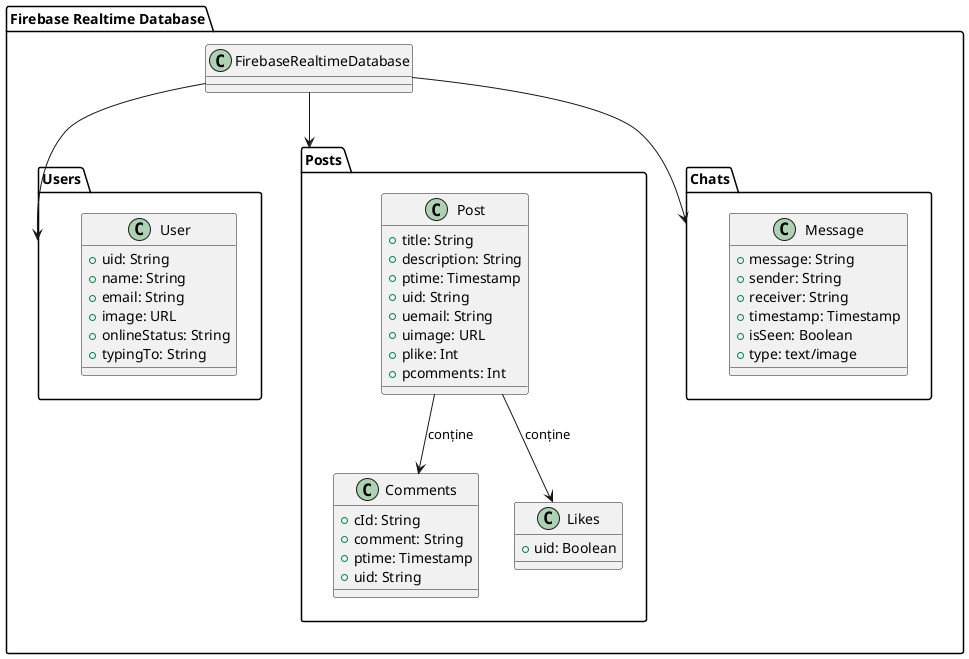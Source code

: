 @startuml FirebaseRealtimeDatabase


package "Firebase Realtime Database" {

    package "Users" {
        class User {
            +uid: String
            +name: String
            +email: String
            +image: URL
            +onlineStatus: String
            +typingTo: String
        }
    }

    package "Posts" {
        class Post {
            +title: String
            +description: String
            +ptime: Timestamp
            +uid: String
            +uemail: String
            +uimage: URL
            +plike: Int
            +pcomments: Int
        }

        class Comments {
            +cId: String
            +comment: String
            +ptime: Timestamp
            +uid: String
        }

        class Likes {
            +uid: Boolean
        }

        Post --> Comments : conține
        Post --> Likes : conține
    }

    package "Chats" {
        class Message {
            +message: String
            +sender: String
            +receiver: String
            +timestamp: Timestamp
            +isSeen: Boolean
            +type: text/image
        }
    }

    FirebaseRealtimeDatabase --> Users
    FirebaseRealtimeDatabase --> Posts
    FirebaseRealtimeDatabase --> Chats
}

@enduml

